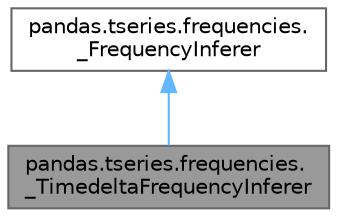 digraph "pandas.tseries.frequencies._TimedeltaFrequencyInferer"
{
 // LATEX_PDF_SIZE
  bgcolor="transparent";
  edge [fontname=Helvetica,fontsize=10,labelfontname=Helvetica,labelfontsize=10];
  node [fontname=Helvetica,fontsize=10,shape=box,height=0.2,width=0.4];
  Node1 [id="Node000001",label="pandas.tseries.frequencies.\l_TimedeltaFrequencyInferer",height=0.2,width=0.4,color="gray40", fillcolor="grey60", style="filled", fontcolor="black",tooltip=" "];
  Node2 -> Node1 [id="edge1_Node000001_Node000002",dir="back",color="steelblue1",style="solid",tooltip=" "];
  Node2 [id="Node000002",label="pandas.tseries.frequencies.\l_FrequencyInferer",height=0.2,width=0.4,color="gray40", fillcolor="white", style="filled",URL="$d2/ddd/classpandas_1_1tseries_1_1frequencies_1_1__FrequencyInferer.html",tooltip=" "];
}
